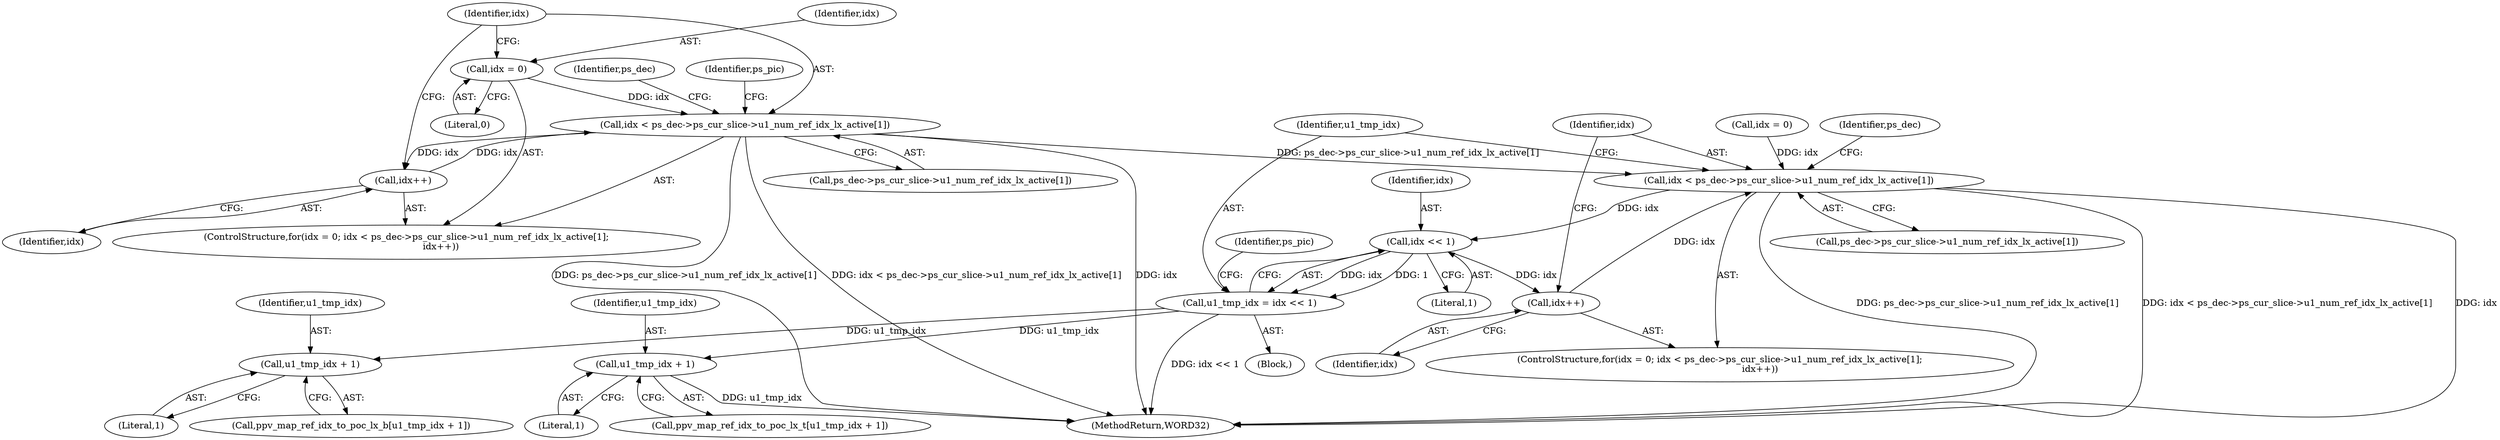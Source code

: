 digraph "0_Android_943323f1d9d3dd5c2634deb26cbe72343ca6b3db_0@array" {
"1000546" [label="(Call,idx < ps_dec->ps_cur_slice->u1_num_ref_idx_lx_active[1])"];
"1000555" [label="(Call,idx++)"];
"1000546" [label="(Call,idx < ps_dec->ps_cur_slice->u1_num_ref_idx_lx_active[1])"];
"1000543" [label="(Call,idx = 0)"];
"1000706" [label="(Call,idx < ps_dec->ps_cur_slice->u1_num_ref_idx_lx_active[1])"];
"1000721" [label="(Call,idx << 1)"];
"1000715" [label="(Call,idx++)"];
"1000719" [label="(Call,u1_tmp_idx = idx << 1)"];
"1000743" [label="(Call,u1_tmp_idx + 1)"];
"1000761" [label="(Call,u1_tmp_idx + 1)"];
"1000723" [label="(Literal,1)"];
"1000763" [label="(Literal,1)"];
"1000744" [label="(Identifier,u1_tmp_idx)"];
"1000548" [label="(Call,ps_dec->ps_cur_slice->u1_num_ref_idx_lx_active[1])"];
"1000702" [label="(ControlStructure,for(idx = 0; idx < ps_dec->ps_cur_slice->u1_num_ref_idx_lx_active[1];\n                            idx++))"];
"1000721" [label="(Call,idx << 1)"];
"1000772" [label="(Identifier,ps_dec)"];
"1000577" [label="(Identifier,ps_dec)"];
"1000559" [label="(Identifier,ps_pic)"];
"1000556" [label="(Identifier,idx)"];
"1000542" [label="(ControlStructure,for(idx = 0; idx < ps_dec->ps_cur_slice->u1_num_ref_idx_lx_active[1];\n                        idx++))"];
"1000717" [label="(Block,)"];
"1000761" [label="(Call,u1_tmp_idx + 1)"];
"1000543" [label="(Call,idx = 0)"];
"1000544" [label="(Identifier,idx)"];
"1001224" [label="(MethodReturn,WORD32)"];
"1000545" [label="(Literal,0)"];
"1000546" [label="(Call,idx < ps_dec->ps_cur_slice->u1_num_ref_idx_lx_active[1])"];
"1000720" [label="(Identifier,u1_tmp_idx)"];
"1000708" [label="(Call,ps_dec->ps_cur_slice->u1_num_ref_idx_lx_active[1])"];
"1000719" [label="(Call,u1_tmp_idx = idx << 1)"];
"1000555" [label="(Call,idx++)"];
"1000707" [label="(Identifier,idx)"];
"1000725" [label="(Identifier,ps_pic)"];
"1000745" [label="(Literal,1)"];
"1000716" [label="(Identifier,idx)"];
"1000715" [label="(Call,idx++)"];
"1000703" [label="(Call,idx = 0)"];
"1000547" [label="(Identifier,idx)"];
"1000759" [label="(Call,ppv_map_ref_idx_to_poc_lx_t[u1_tmp_idx + 1])"];
"1000762" [label="(Identifier,u1_tmp_idx)"];
"1000722" [label="(Identifier,idx)"];
"1000743" [label="(Call,u1_tmp_idx + 1)"];
"1000706" [label="(Call,idx < ps_dec->ps_cur_slice->u1_num_ref_idx_lx_active[1])"];
"1000741" [label="(Call,ppv_map_ref_idx_to_poc_lx_b[u1_tmp_idx + 1])"];
"1000546" -> "1000542"  [label="AST: "];
"1000546" -> "1000548"  [label="CFG: "];
"1000547" -> "1000546"  [label="AST: "];
"1000548" -> "1000546"  [label="AST: "];
"1000559" -> "1000546"  [label="CFG: "];
"1000577" -> "1000546"  [label="CFG: "];
"1000546" -> "1001224"  [label="DDG: ps_dec->ps_cur_slice->u1_num_ref_idx_lx_active[1]"];
"1000546" -> "1001224"  [label="DDG: idx < ps_dec->ps_cur_slice->u1_num_ref_idx_lx_active[1]"];
"1000546" -> "1001224"  [label="DDG: idx"];
"1000555" -> "1000546"  [label="DDG: idx"];
"1000543" -> "1000546"  [label="DDG: idx"];
"1000546" -> "1000555"  [label="DDG: idx"];
"1000546" -> "1000706"  [label="DDG: ps_dec->ps_cur_slice->u1_num_ref_idx_lx_active[1]"];
"1000555" -> "1000542"  [label="AST: "];
"1000555" -> "1000556"  [label="CFG: "];
"1000556" -> "1000555"  [label="AST: "];
"1000547" -> "1000555"  [label="CFG: "];
"1000543" -> "1000542"  [label="AST: "];
"1000543" -> "1000545"  [label="CFG: "];
"1000544" -> "1000543"  [label="AST: "];
"1000545" -> "1000543"  [label="AST: "];
"1000547" -> "1000543"  [label="CFG: "];
"1000706" -> "1000702"  [label="AST: "];
"1000706" -> "1000708"  [label="CFG: "];
"1000707" -> "1000706"  [label="AST: "];
"1000708" -> "1000706"  [label="AST: "];
"1000720" -> "1000706"  [label="CFG: "];
"1000772" -> "1000706"  [label="CFG: "];
"1000706" -> "1001224"  [label="DDG: ps_dec->ps_cur_slice->u1_num_ref_idx_lx_active[1]"];
"1000706" -> "1001224"  [label="DDG: idx < ps_dec->ps_cur_slice->u1_num_ref_idx_lx_active[1]"];
"1000706" -> "1001224"  [label="DDG: idx"];
"1000715" -> "1000706"  [label="DDG: idx"];
"1000703" -> "1000706"  [label="DDG: idx"];
"1000706" -> "1000721"  [label="DDG: idx"];
"1000721" -> "1000719"  [label="AST: "];
"1000721" -> "1000723"  [label="CFG: "];
"1000722" -> "1000721"  [label="AST: "];
"1000723" -> "1000721"  [label="AST: "];
"1000719" -> "1000721"  [label="CFG: "];
"1000721" -> "1000715"  [label="DDG: idx"];
"1000721" -> "1000719"  [label="DDG: idx"];
"1000721" -> "1000719"  [label="DDG: 1"];
"1000715" -> "1000702"  [label="AST: "];
"1000715" -> "1000716"  [label="CFG: "];
"1000716" -> "1000715"  [label="AST: "];
"1000707" -> "1000715"  [label="CFG: "];
"1000719" -> "1000717"  [label="AST: "];
"1000720" -> "1000719"  [label="AST: "];
"1000725" -> "1000719"  [label="CFG: "];
"1000719" -> "1001224"  [label="DDG: idx << 1"];
"1000719" -> "1000743"  [label="DDG: u1_tmp_idx"];
"1000719" -> "1000761"  [label="DDG: u1_tmp_idx"];
"1000743" -> "1000741"  [label="AST: "];
"1000743" -> "1000745"  [label="CFG: "];
"1000744" -> "1000743"  [label="AST: "];
"1000745" -> "1000743"  [label="AST: "];
"1000741" -> "1000743"  [label="CFG: "];
"1000761" -> "1000759"  [label="AST: "];
"1000761" -> "1000763"  [label="CFG: "];
"1000762" -> "1000761"  [label="AST: "];
"1000763" -> "1000761"  [label="AST: "];
"1000759" -> "1000761"  [label="CFG: "];
"1000761" -> "1001224"  [label="DDG: u1_tmp_idx"];
}
